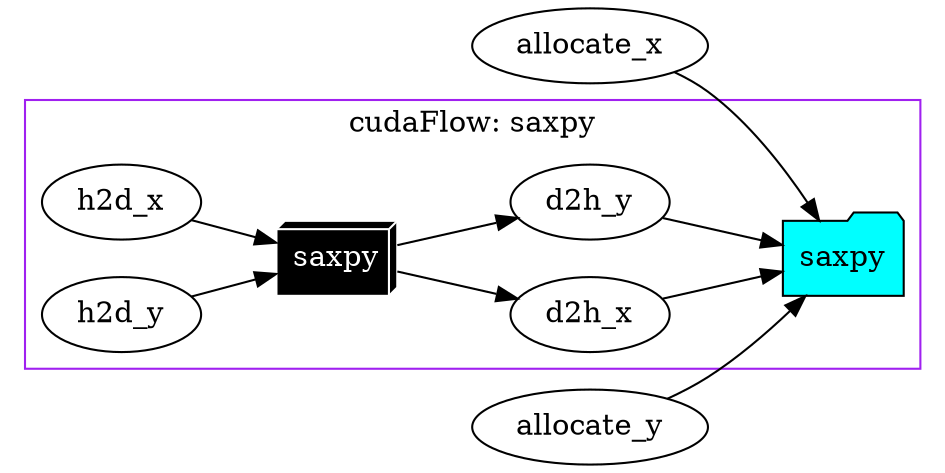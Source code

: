 digraph Taskflow {
rankdir="LR";
p0x55b219117698[label="allocate_x" ];
p0x55b219117698 -> p0x55b2191178a8;
p0x55b2191177a0[label="allocate_y" ];
p0x55b2191177a0 -> p0x55b2191178a8;
p0x55b2191178a8[label="saxpy" shape=folder fillcolor=cyan style=filled];
subgraph cluster_p0x55b2191178a8 {
label="cudaFlow: saxpy";
color="purple"
p0x7f2870401a50[label="h2d_x"];
p0x7f2870401a50 -> p0x7f2870402bc0;
p0x7f2870401eb0[label="h2d_y"];
p0x7f2870401eb0 -> p0x7f2870402bc0;
p0x7f2870402310[label="d2h_x"];
p0x7f2870402310 -> p0x55b2191178a8;
p0x7f2870402780[label="d2h_y"];
p0x7f2870402780 -> p0x55b2191178a8;
p0x7f2870402bc0[label="saxpy" style="filled" color="white" fillcolor="black" fontcolor="white" shape="box3d"];
p0x7f2870402bc0 -> p0x7f2870402310;
p0x7f2870402bc0 -> p0x7f2870402780;
}
}
